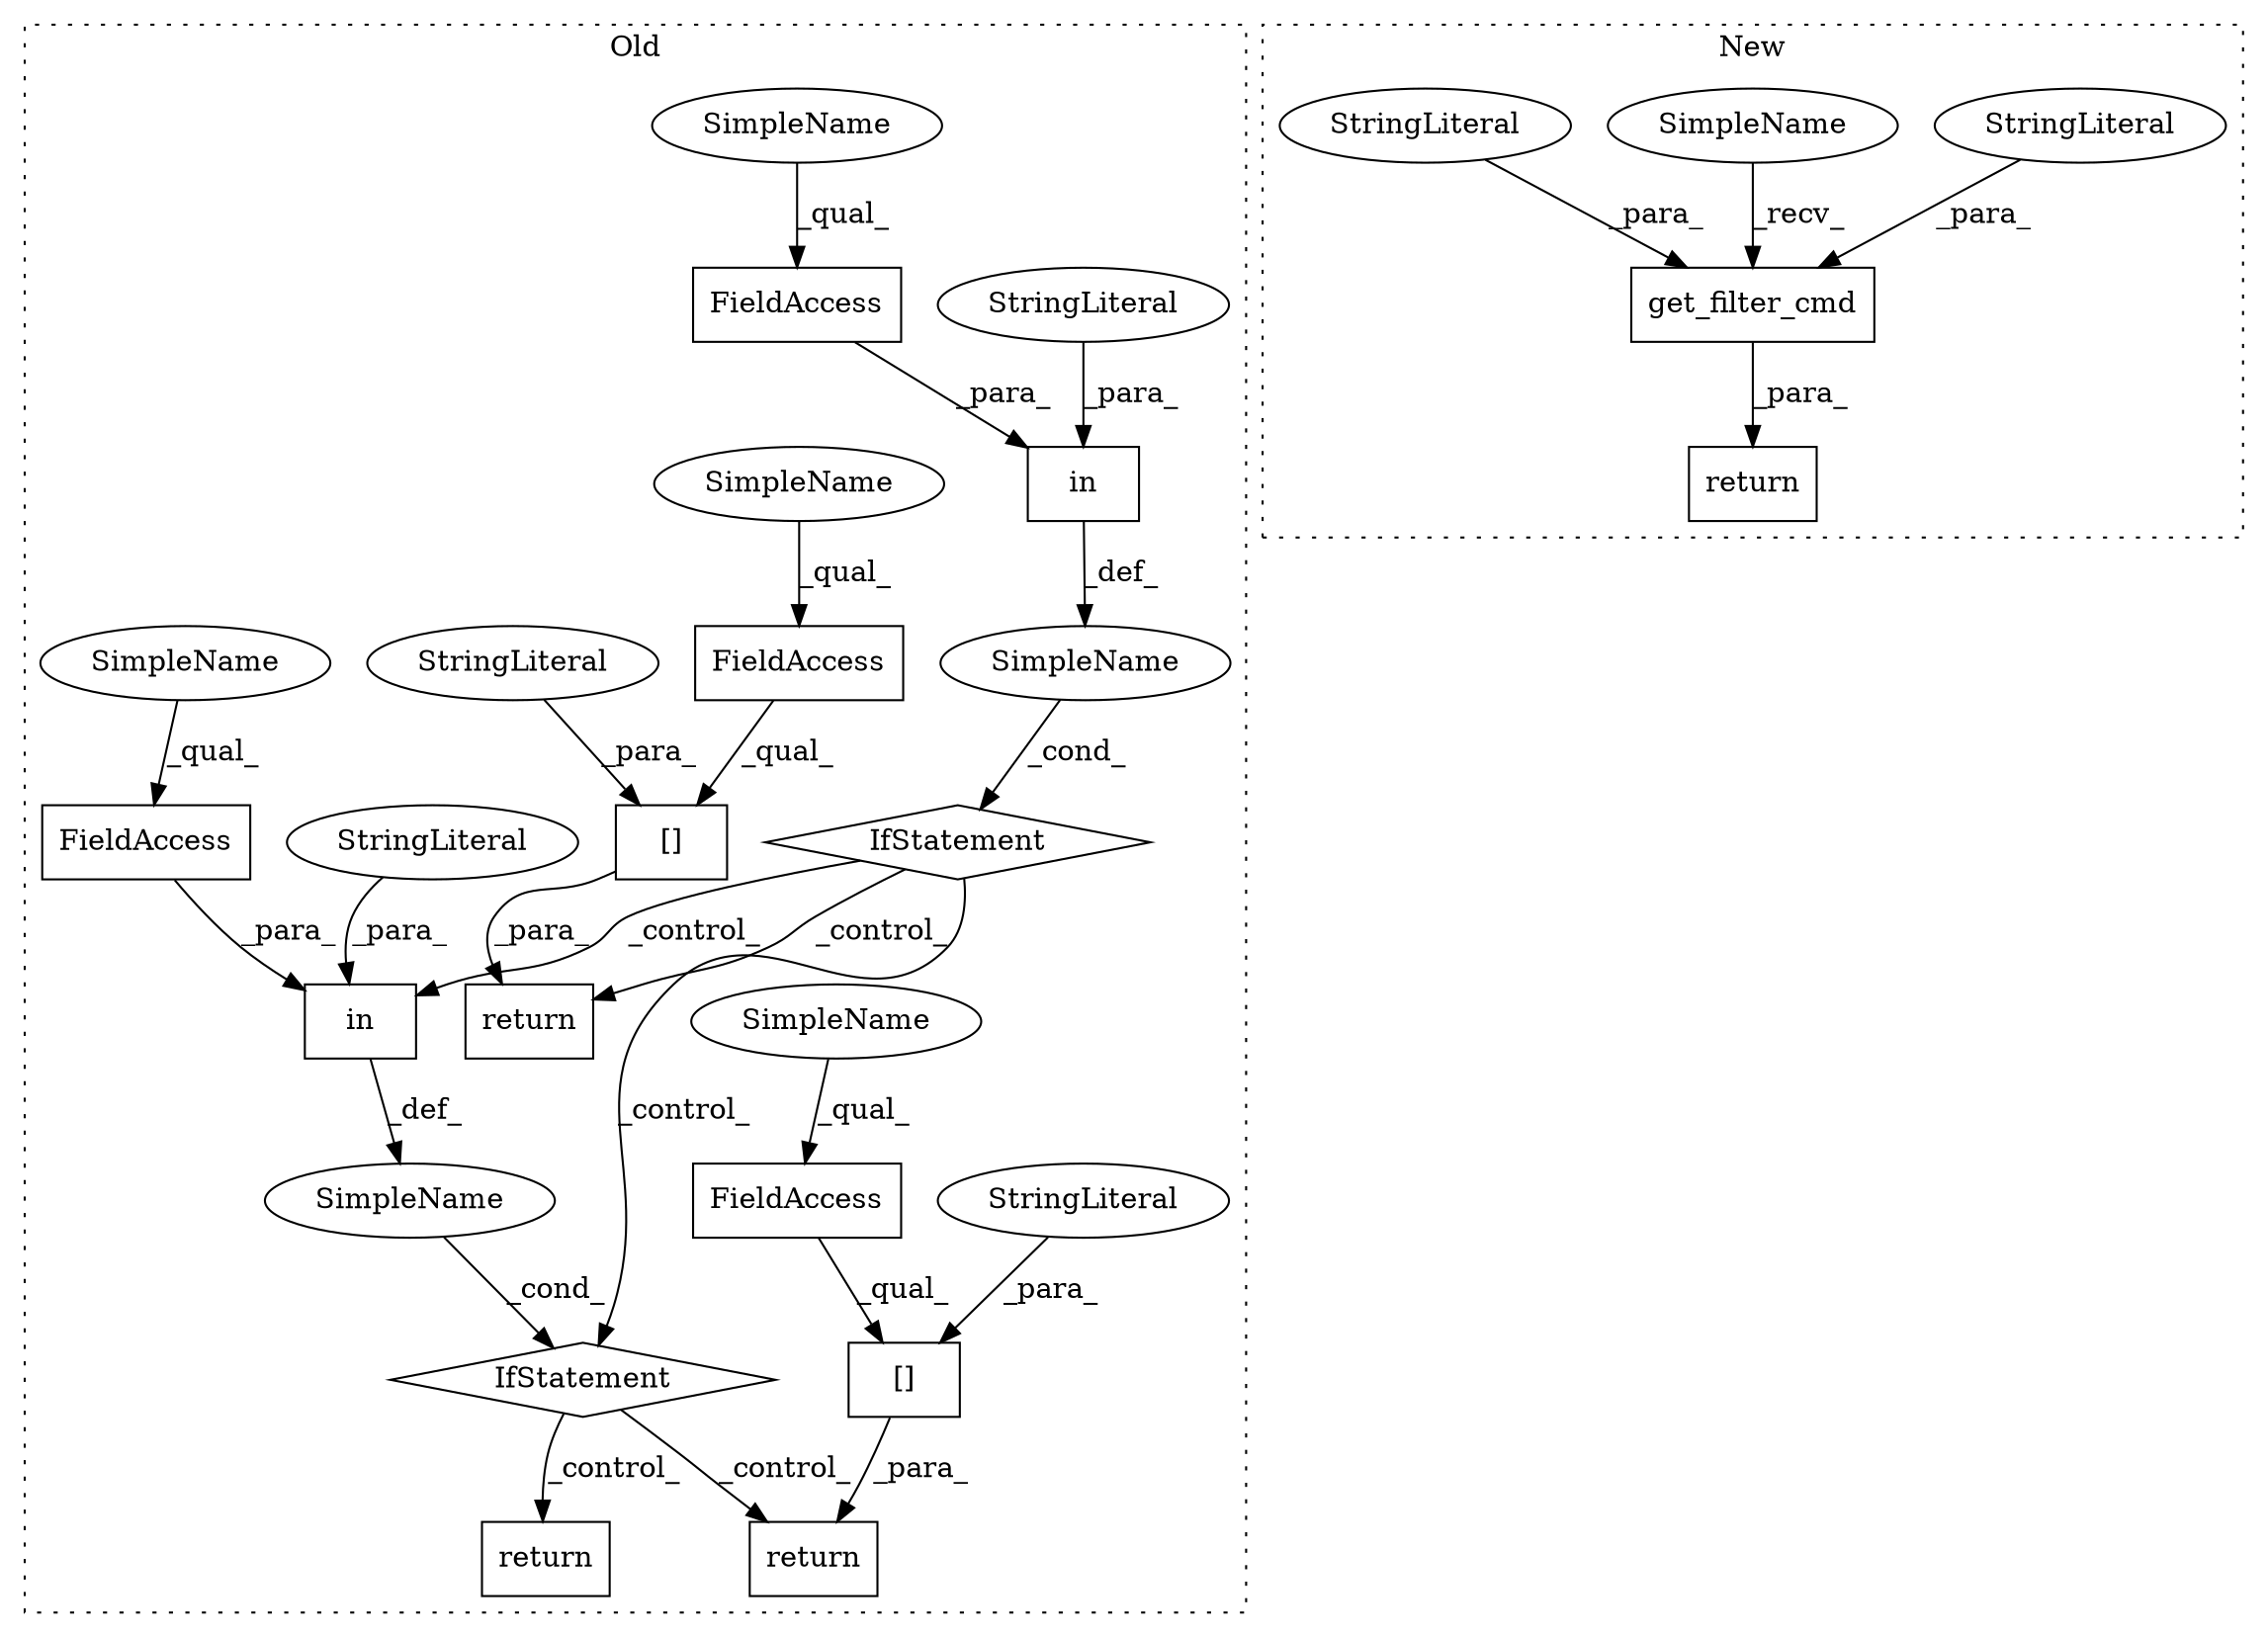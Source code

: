 digraph G {
subgraph cluster0 {
1 [label="in" a="105" s="21361" l="32" shape="box"];
3 [label="FieldAccess" a="22" s="21378" l="15" shape="box"];
4 [label="FieldAccess" a="22" s="21511" l="15" shape="box"];
5 [label="[]" a="2" s="21511,21536" l="16,1" shape="box"];
6 [label="IfStatement" a="25" s="21353,21393" l="8,2" shape="diamond"];
7 [label="SimpleName" a="42" s="" l="" shape="ellipse"];
8 [label="return" a="41" s="21403" l="7" shape="box"];
9 [label="StringLiteral" a="45" s="21361" l="13" shape="ellipse"];
11 [label="StringLiteral" a="45" s="21527" l="9" shape="ellipse"];
12 [label="return" a="41" s="21504" l="7" shape="box"];
14 [label="[]" a="2" s="21410,21439" l="16,1" shape="box"];
15 [label="in" a="105" s="21466" l="28" shape="box"];
16 [label="FieldAccess" a="22" s="21479" l="15" shape="box"];
17 [label="SimpleName" a="42" s="" l="" shape="ellipse"];
18 [label="IfStatement" a="25" s="21458,21494" l="8,2" shape="diamond"];
19 [label="FieldAccess" a="22" s="21410" l="15" shape="box"];
21 [label="StringLiteral" a="45" s="21426" l="13" shape="ellipse"];
22 [label="StringLiteral" a="45" s="21466" l="9" shape="ellipse"];
23 [label="return" a="41" s="21559" l="7" shape="box"];
24 [label="SimpleName" a="42" s="21511" l="4" shape="ellipse"];
25 [label="SimpleName" a="42" s="21410" l="4" shape="ellipse"];
26 [label="SimpleName" a="42" s="21378" l="4" shape="ellipse"];
27 [label="SimpleName" a="42" s="21479" l="4" shape="ellipse"];
label = "Old";
style="dotted";
}
subgraph cluster1 {
2 [label="get_filter_cmd" a="32" s="20773,20799" l="15,1" shape="box"];
10 [label="StringLiteral" a="45" s="20788" l="5" shape="ellipse"];
13 [label="return" a="41" s="20761" l="7" shape="box"];
20 [label="StringLiteral" a="45" s="20794" l="5" shape="ellipse"];
28 [label="SimpleName" a="42" s="20768" l="4" shape="ellipse"];
label = "New";
style="dotted";
}
1 -> 7 [label="_def_"];
2 -> 13 [label="_para_"];
3 -> 1 [label="_para_"];
4 -> 5 [label="_qual_"];
5 -> 12 [label="_para_"];
6 -> 18 [label="_control_"];
6 -> 8 [label="_control_"];
6 -> 15 [label="_control_"];
7 -> 6 [label="_cond_"];
9 -> 1 [label="_para_"];
10 -> 2 [label="_para_"];
11 -> 5 [label="_para_"];
14 -> 8 [label="_para_"];
15 -> 17 [label="_def_"];
16 -> 15 [label="_para_"];
17 -> 18 [label="_cond_"];
18 -> 12 [label="_control_"];
18 -> 23 [label="_control_"];
19 -> 14 [label="_qual_"];
20 -> 2 [label="_para_"];
21 -> 14 [label="_para_"];
22 -> 15 [label="_para_"];
24 -> 4 [label="_qual_"];
25 -> 19 [label="_qual_"];
26 -> 3 [label="_qual_"];
27 -> 16 [label="_qual_"];
28 -> 2 [label="_recv_"];
}